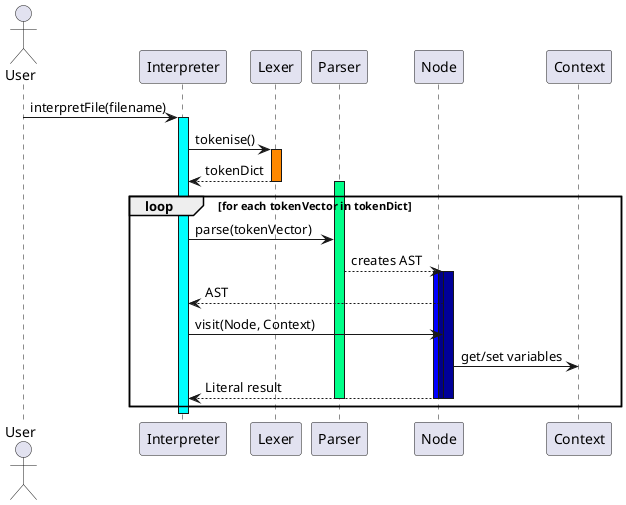 @startuml

actor User
User -> Interpreter : interpretFile(filename)
activate Interpreter #00FFFF
Interpreter -> Lexer : tokenise()
activate Lexer #FF8800
Lexer --> Interpreter : tokenDict
deactivate Lexer
activate Parser #00FF88
loop for each tokenVector in tokenDict
    Interpreter -> Parser : parse(tokenVector)
    Parser --> Node : creates AST
    activate Node #0000FF
    activate Node #000088
    activate Node #000099
    Node --> Interpreter : AST

  Interpreter -> Node : visit(Node, Context)
  Node -> Context : get/set variables
  Node --> Interpreter : Literal result
  deactivate Node
  deactivate Node
  deactivate Node
  deactivate Parser
end
deactivate Interpreter

@enduml
